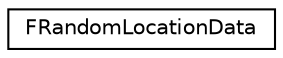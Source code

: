digraph "Graphical Class Hierarchy"
{
  edge [fontname="Helvetica",fontsize="10",labelfontname="Helvetica",labelfontsize="10"];
  node [fontname="Helvetica",fontsize="10",shape=record];
  rankdir="LR";
  Node1 [label="FRandomLocationData",height=0.2,width=0.4,color="black", fillcolor="white", style="filled",URL="$struct_f_random_location_data.html"];
}
